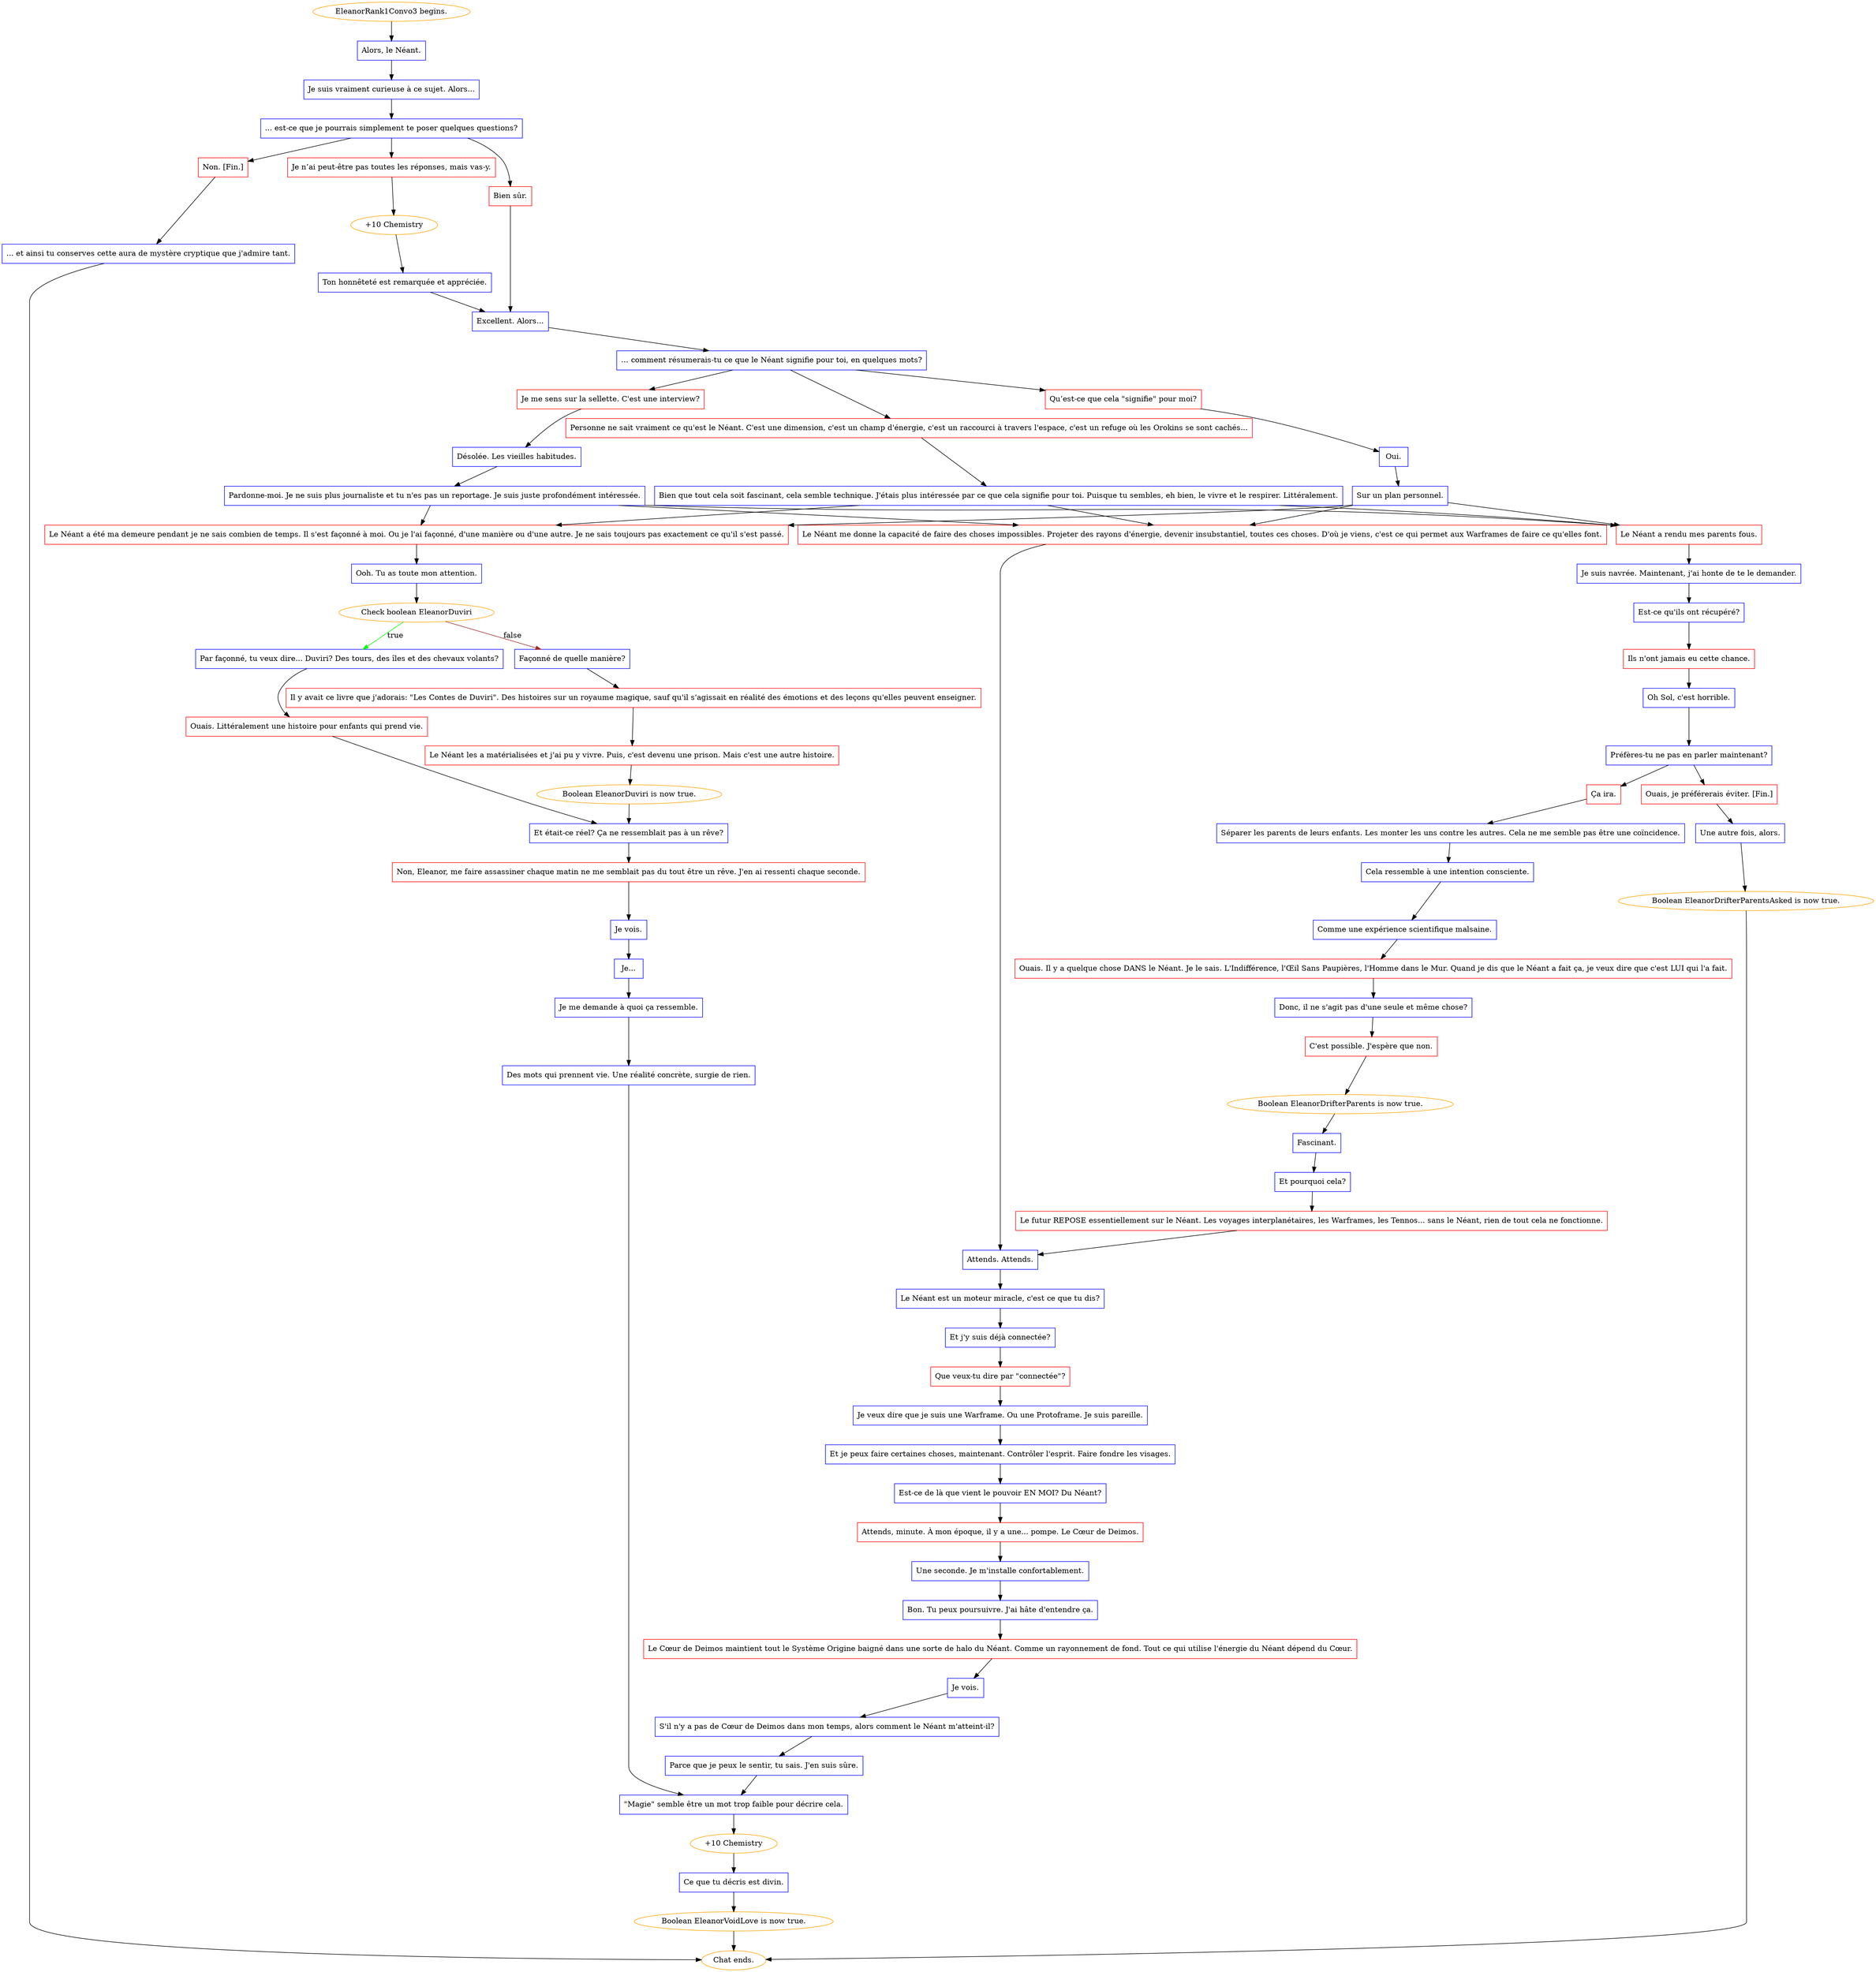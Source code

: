 digraph {
	"EleanorRank1Convo3 begins." [color=orange];
		"EleanorRank1Convo3 begins." -> j238439453;
	j238439453 [label="Alors, le Néant.",shape=box,color=blue];
		j238439453 -> j2962587485;
	j2962587485 [label="Je suis vraiment curieuse à ce sujet. Alors...",shape=box,color=blue];
		j2962587485 -> j596717118;
	j596717118 [label="... est-ce que je pourrais simplement te poser quelques questions?",shape=box,color=blue];
		j596717118 -> j2976179673;
		j596717118 -> j2229988146;
		j596717118 -> j1738450404;
	j2976179673 [label="Bien sûr.",shape=box,color=red];
		j2976179673 -> j43560052;
	j2229988146 [label="Je n’ai peut-être pas toutes les réponses, mais vas-y.",shape=box,color=red];
		j2229988146 -> j3973159883;
	j1738450404 [label="Non. [Fin.]",shape=box,color=red];
		j1738450404 -> j2525952646;
	j43560052 [label="Excellent. Alors...",shape=box,color=blue];
		j43560052 -> j3944774544;
	j3973159883 [label="+10 Chemistry",color=orange];
		j3973159883 -> j3723483244;
	j2525952646 [label="... et ainsi tu conserves cette aura de mystère cryptique que j'admire tant.",shape=box,color=blue];
		j2525952646 -> "Chat ends.";
	j3944774544 [label="… comment résumerais-tu ce que le Néant signifie pour toi, en quelques mots?",shape=box,color=blue];
		j3944774544 -> j4200850814;
		j3944774544 -> j332309279;
		j3944774544 -> j3763538935;
	j3723483244 [label="Ton honnêteté est remarquée et appréciée.",shape=box,color=blue];
		j3723483244 -> j43560052;
	"Chat ends." [color=orange];
	j4200850814 [label="Je me sens sur la sellette. C'est une interview?",shape=box,color=red];
		j4200850814 -> j1093485886;
	j332309279 [label="Qu’est-ce que cela \"signifie\" pour moi?",shape=box,color=red];
		j332309279 -> j856844863;
	j3763538935 [label="Personne ne sait vraiment ce qu'est le Néant. C'est une dimension, c'est un champ d'énergie, c'est un raccourci à travers l'espace, c'est un refuge où les Orokins se sont cachés...",shape=box,color=red];
		j3763538935 -> j3722805604;
	j1093485886 [label="Désolée. Les vieilles habitudes.",shape=box,color=blue];
		j1093485886 -> j4191127926;
	j856844863 [label="Oui.",shape=box,color=blue];
		j856844863 -> j1270609319;
	j3722805604 [label="Bien que tout cela soit fascinant, cela semble technique. J'étais plus intéressée par ce que cela signifie pour toi. Puisque tu sembles, eh bien, le vivre et le respirer. Littéralement.",shape=box,color=blue];
		j3722805604 -> j3571046772;
		j3722805604 -> j2226854173;
		j3722805604 -> j3746899740;
	j4191127926 [label="Pardonne-moi. Je ne suis plus journaliste et tu n'es pas un reportage. Je suis juste profondément intéressée.",shape=box,color=blue];
		j4191127926 -> j3571046772;
		j4191127926 -> j2226854173;
		j4191127926 -> j3746899740;
	j1270609319 [label="Sur un plan personnel.",shape=box,color=blue];
		j1270609319 -> j3571046772;
		j1270609319 -> j2226854173;
		j1270609319 -> j3746899740;
	j3571046772 [label="Le Néant me donne la capacité de faire des choses impossibles. Projeter des rayons d'énergie, devenir insubstantiel, toutes ces choses. D'où je viens, c'est ce qui permet aux Warframes de faire ce qu'elles font.",shape=box,color=red];
		j3571046772 -> j2808361855;
	j2226854173 [label="Le Néant a rendu mes parents fous.",shape=box,color=red];
		j2226854173 -> j649022306;
	j3746899740 [label="Le Néant a été ma demeure pendant je ne sais combien de temps. Il s'est façonné à moi. Ou je l'ai façonné, d'une manière ou d'une autre. Je ne sais toujours pas exactement ce qu'il s'est passé.",shape=box,color=red];
		j3746899740 -> j2613303338;
	j2808361855 [label="Attends. Attends.",shape=box,color=blue];
		j2808361855 -> j464299041;
	j649022306 [label="Je suis navrée. Maintenant, j'ai honte de te le demander.",shape=box,color=blue];
		j649022306 -> j3725551190;
	j2613303338 [label="Ooh. Tu as toute mon attention.",shape=box,color=blue];
		j2613303338 -> j3333050319;
	j464299041 [label="Le Néant est un moteur miracle, c'est ce que tu dis?",shape=box,color=blue];
		j464299041 -> j3831009491;
	j3725551190 [label="Est-ce qu'ils ont récupéré?",shape=box,color=blue];
		j3725551190 -> j3183498793;
	j3333050319 [label="Check boolean EleanorDuviri",color=orange];
		j3333050319 -> j1519140081 [label=true,color=green];
		j3333050319 -> j1281810363 [label=false,color=brown];
	j3831009491 [label="Et j'y suis déjà connectée?",shape=box,color=blue];
		j3831009491 -> j2945570427;
	j3183498793 [label="Ils n'ont jamais eu cette chance.",shape=box,color=red];
		j3183498793 -> j869953465;
	j1519140081 [label="Par façonné, tu veux dire... Duviri? Des tours, des îles et des chevaux volants?",shape=box,color=blue];
		j1519140081 -> j3270766649;
	j1281810363 [label="Façonné de quelle manière?",shape=box,color=blue];
		j1281810363 -> j1791896527;
	j2945570427 [label="Que veux-tu dire par \"connectée\"?",shape=box,color=red];
		j2945570427 -> j1356101274;
	j869953465 [label="Oh Sol, c'est horrible.",shape=box,color=blue];
		j869953465 -> j3689695925;
	j3270766649 [label="Ouais. Littéralement une histoire pour enfants qui prend vie.",shape=box,color=red];
		j3270766649 -> j1923336113;
	j1791896527 [label="Il y avait ce livre que j'adorais: \"Les Contes de Duviri\". Des histoires sur un royaume magique, sauf qu'il s'agissait en réalité des émotions et des leçons qu'elles peuvent enseigner.",shape=box,color=red];
		j1791896527 -> j1752449322;
	j1356101274 [label="Je veux dire que je suis une Warframe. Ou une Protoframe. Je suis pareille.",shape=box,color=blue];
		j1356101274 -> j2926870726;
	j3689695925 [label="Préfères-tu ne pas en parler maintenant?",shape=box,color=blue];
		j3689695925 -> j1717487557;
		j3689695925 -> j496296160;
	j1923336113 [label="Et était-ce réel? Ça ne ressemblait pas à un rêve?",shape=box,color=blue];
		j1923336113 -> j3303463681;
	j1752449322 [label="Le Néant les a matérialisées et j'ai pu y vivre. Puis, c'est devenu une prison. Mais c'est une autre histoire.",shape=box,color=red];
		j1752449322 -> j3210439556;
	j2926870726 [label="Et je peux faire certaines choses, maintenant. Contrôler l'esprit. Faire fondre les visages.",shape=box,color=blue];
		j2926870726 -> j3031984932;
	j1717487557 [label="Ça ira.",shape=box,color=red];
		j1717487557 -> j438752887;
	j496296160 [label="Ouais, je préférerais éviter. [Fin.]",shape=box,color=red];
		j496296160 -> j4246833932;
	j3303463681 [label="Non, Eleanor, me faire assassiner chaque matin ne me semblait pas du tout être un rêve. J'en ai ressenti chaque seconde.",shape=box,color=red];
		j3303463681 -> j3934699786;
	j3210439556 [label="Boolean EleanorDuviri is now true.",color=orange];
		j3210439556 -> j1923336113;
	j3031984932 [label="Est-ce de là que vient le pouvoir EN MOI? Du Néant?",shape=box,color=blue];
		j3031984932 -> j3562920831;
	j438752887 [label="Séparer les parents de leurs enfants. Les monter les uns contre les autres. Cela ne me semble pas être une coïncidence.",shape=box,color=blue];
		j438752887 -> j1490714434;
	j4246833932 [label="Une autre fois, alors.",shape=box,color=blue];
		j4246833932 -> j968820663;
	j3934699786 [label="Je vois.",shape=box,color=blue];
		j3934699786 -> j3414647313;
	j3562920831 [label="Attends, minute. À mon époque, il y a une... pompe. Le Cœur de Deimos.",shape=box,color=red];
		j3562920831 -> j3842965565;
	j1490714434 [label="Cela ressemble à une intention consciente.",shape=box,color=blue];
		j1490714434 -> j429356808;
	j968820663 [label="Boolean EleanorDrifterParentsAsked is now true.",color=orange];
		j968820663 -> "Chat ends.";
	j3414647313 [label="Je...",shape=box,color=blue];
		j3414647313 -> j4119858555;
	j3842965565 [label="Une seconde. Je m'installe confortablement.",shape=box,color=blue];
		j3842965565 -> j217410553;
	j429356808 [label="Comme une expérience scientifique malsaine.",shape=box,color=blue];
		j429356808 -> j3946064526;
	j4119858555 [label="Je me demande à quoi ça ressemble.",shape=box,color=blue];
		j4119858555 -> j2489990422;
	j217410553 [label="Bon. Tu peux poursuivre. J'ai hâte d'entendre ça.",shape=box,color=blue];
		j217410553 -> j2661410884;
	j3946064526 [label="Ouais. Il y a quelque chose DANS le Néant. Je le sais. L'Indifférence, l'Œil Sans Paupières, l'Homme dans le Mur. Quand je dis que le Néant a fait ça, je veux dire que c'est LUI qui l'a fait.",shape=box,color=red];
		j3946064526 -> j2883978115;
	j2489990422 [label="Des mots qui prennent vie. Une réalité concrète, surgie de rien.",shape=box,color=blue];
		j2489990422 -> j2955686502;
	j2661410884 [label="Le Cœur de Deimos maintient tout le Système Origine baigné dans une sorte de halo du Néant. Comme un rayonnement de fond. Tout ce qui utilise l'énergie du Néant dépend du Cœur.",shape=box,color=red];
		j2661410884 -> j1732439414;
	j2883978115 [label="Donc, il ne s'agit pas d'une seule et même chose?",shape=box,color=blue];
		j2883978115 -> j3763990210;
	j2955686502 [label="\"Magie\" semble être un mot trop faible pour décrire cela.",shape=box,color=blue];
		j2955686502 -> j221835058;
	j1732439414 [label="Je vois.",shape=box,color=blue];
		j1732439414 -> j3454112785;
	j3763990210 [label="C'est possible. J'espère que non.",shape=box,color=red];
		j3763990210 -> j2628201643;
	j221835058 [label="+10 Chemistry",color=orange];
		j221835058 -> j2949256034;
	j3454112785 [label="S'il n'y a pas de Cœur de Deimos dans mon temps, alors comment le Néant m'atteint-il?",shape=box,color=blue];
		j3454112785 -> j1673772267;
	j2628201643 [label="Boolean EleanorDrifterParents is now true.",color=orange];
		j2628201643 -> j323902906;
	j2949256034 [label="Ce que tu décris est divin.",shape=box,color=blue];
		j2949256034 -> j981848117;
	j1673772267 [label="Parce que je peux le sentir, tu sais. J'en suis sûre.",shape=box,color=blue];
		j1673772267 -> j2955686502;
	j323902906 [label="Fascinant.",shape=box,color=blue];
		j323902906 -> j676852973;
	j981848117 [label="Boolean EleanorVoidLove is now true.",color=orange];
		j981848117 -> "Chat ends.";
	j676852973 [label="Et pourquoi cela?",shape=box,color=blue];
		j676852973 -> j2429025917;
	j2429025917 [label="Le futur REPOSE essentiellement sur le Néant. Les voyages interplanétaires, les Warframes, les Tennos... sans le Néant, rien de tout cela ne fonctionne.",shape=box,color=red];
		j2429025917 -> j2808361855;
}